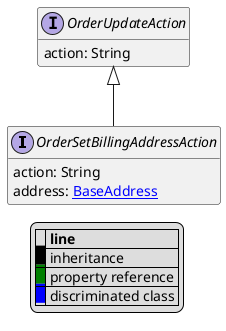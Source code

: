 @startuml

hide empty fields
hide empty methods
legend
|= |= line |
|<back:black>   </back>| inheritance |
|<back:green>   </back>| property reference |
|<back:blue>   </back>| discriminated class |
endlegend
interface OrderSetBillingAddressAction [[OrderSetBillingAddressAction.svg]] extends OrderUpdateAction {
    action: String
    address: [[BaseAddress.svg BaseAddress]]
}
interface OrderUpdateAction [[OrderUpdateAction.svg]]  {
    action: String
}





@enduml

